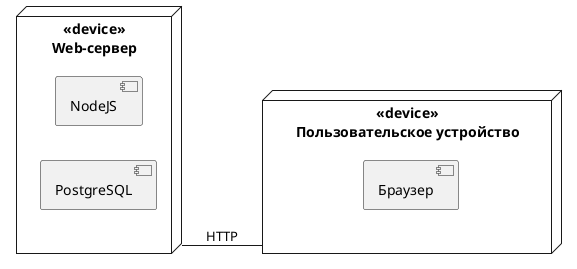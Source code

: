 @startuml 

left to right direction

node server as "<< device >>\nWeb-сервер"{

    component node as "NodeJS"
    component database as "PostgreSQL"
}

node device as "<< device >>\nПользовательское устройство" {
    component browser as "Браузер"
}

server -- device : HTTP


@enduml